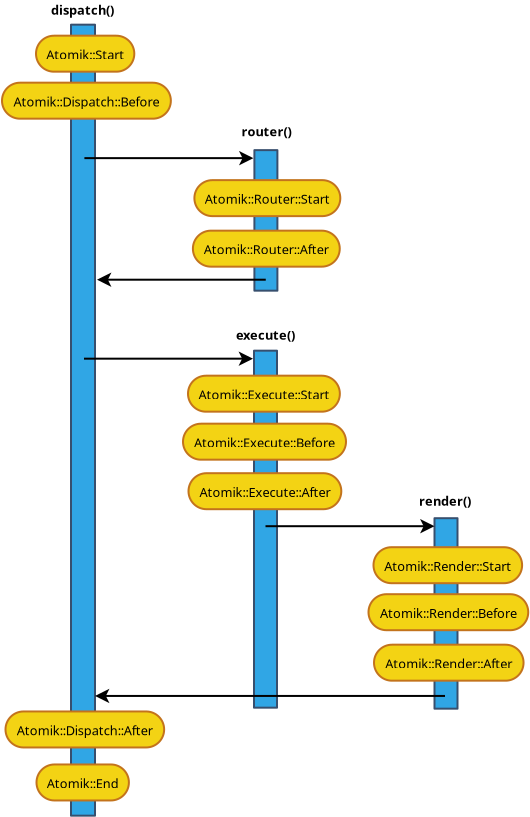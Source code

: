 <?xml version="1.0" encoding="UTF-8"?>
<dia:diagram xmlns:dia="http://www.lysator.liu.se/~alla/dia/">
  <dia:layer name="Arrière-plan" visible="true">
    <dia:object type="Standard - Box" version="0" id="O0">
      <dia:attribute name="obj_pos">
        <dia:point val="14.75,-1.2"/>
      </dia:attribute>
      <dia:attribute name="obj_bb">
        <dia:rectangle val="14.7,-1.25;16,38.4"/>
      </dia:attribute>
      <dia:attribute name="elem_corner">
        <dia:point val="14.75,-1.2"/>
      </dia:attribute>
      <dia:attribute name="elem_width">
        <dia:real val="1.2"/>
      </dia:attribute>
      <dia:attribute name="elem_height">
        <dia:real val="39.55"/>
      </dia:attribute>
      <dia:attribute name="border_color">
        <dia:color val="#374f6e"/>
      </dia:attribute>
      <dia:attribute name="inner_color">
        <dia:color val="#30a6e5"/>
      </dia:attribute>
      <dia:attribute name="show_background">
        <dia:boolean val="true"/>
      </dia:attribute>
      <dia:attribute name="corner_radius">
        <dia:real val="1.175e-38"/>
      </dia:attribute>
    </dia:object>
    <dia:object type="Standard - Text" version="1" id="O1">
      <dia:attribute name="obj_pos">
        <dia:point val="13.75,-1.7"/>
      </dia:attribute>
      <dia:attribute name="obj_bb">
        <dia:rectangle val="13.75,-2.243;17.1,-1.302"/>
      </dia:attribute>
      <dia:attribute name="text">
        <dia:composite type="text">
          <dia:attribute name="string">
            <dia:string>#dispatch()#</dia:string>
          </dia:attribute>
          <dia:attribute name="font">
            <dia:font family="sans" style="80" name="Helvetica-Bold"/>
          </dia:attribute>
          <dia:attribute name="height">
            <dia:real val="0.8"/>
          </dia:attribute>
          <dia:attribute name="pos">
            <dia:point val="13.75,-1.7"/>
          </dia:attribute>
          <dia:attribute name="color">
            <dia:color val="#000000"/>
          </dia:attribute>
          <dia:attribute name="alignment">
            <dia:enum val="0"/>
          </dia:attribute>
        </dia:composite>
      </dia:attribute>
      <dia:attribute name="valign">
        <dia:enum val="3"/>
      </dia:attribute>
    </dia:object>
    <dia:object type="UML - Activity" version="0" id="O2">
      <dia:attribute name="obj_pos">
        <dia:point val="13,-0.65"/>
      </dia:attribute>
      <dia:attribute name="obj_bb">
        <dia:rectangle val="13,-0.65;17.86,1.15"/>
      </dia:attribute>
      <dia:attribute name="elem_corner">
        <dia:point val="13,-0.65"/>
      </dia:attribute>
      <dia:attribute name="elem_width">
        <dia:real val="4.86"/>
      </dia:attribute>
      <dia:attribute name="elem_height">
        <dia:real val="1.8"/>
      </dia:attribute>
      <dia:attribute name="line_colour">
        <dia:color val="#c3731c"/>
      </dia:attribute>
      <dia:attribute name="fill_colour">
        <dia:color val="#f3d314"/>
      </dia:attribute>
      <dia:attribute name="text">
        <dia:composite type="text">
          <dia:attribute name="string">
            <dia:string>#Atomik::Start#</dia:string>
          </dia:attribute>
          <dia:attribute name="font">
            <dia:font family="sans" style="0" name="Helvetica"/>
          </dia:attribute>
          <dia:attribute name="height">
            <dia:real val="0.8"/>
          </dia:attribute>
          <dia:attribute name="pos">
            <dia:point val="15.43,0.393"/>
          </dia:attribute>
          <dia:attribute name="color">
            <dia:color val="#000000"/>
          </dia:attribute>
          <dia:attribute name="alignment">
            <dia:enum val="1"/>
          </dia:attribute>
        </dia:composite>
      </dia:attribute>
    </dia:object>
    <dia:object type="UML - Activity" version="0" id="O3">
      <dia:attribute name="obj_pos">
        <dia:point val="11.3,1.7"/>
      </dia:attribute>
      <dia:attribute name="obj_bb">
        <dia:rectangle val="11.3,1.7;19.605,3.5"/>
      </dia:attribute>
      <dia:attribute name="elem_corner">
        <dia:point val="11.3,1.7"/>
      </dia:attribute>
      <dia:attribute name="elem_width">
        <dia:real val="8.305"/>
      </dia:attribute>
      <dia:attribute name="elem_height">
        <dia:real val="1.8"/>
      </dia:attribute>
      <dia:attribute name="line_colour">
        <dia:color val="#c3731c"/>
      </dia:attribute>
      <dia:attribute name="fill_colour">
        <dia:color val="#f3d314"/>
      </dia:attribute>
      <dia:attribute name="text">
        <dia:composite type="text">
          <dia:attribute name="string">
            <dia:string>#Atomik::Dispatch::Before#</dia:string>
          </dia:attribute>
          <dia:attribute name="font">
            <dia:font family="sans" style="0" name="Helvetica"/>
          </dia:attribute>
          <dia:attribute name="height">
            <dia:real val="0.8"/>
          </dia:attribute>
          <dia:attribute name="pos">
            <dia:point val="15.453,2.743"/>
          </dia:attribute>
          <dia:attribute name="color">
            <dia:color val="#000000"/>
          </dia:attribute>
          <dia:attribute name="alignment">
            <dia:enum val="1"/>
          </dia:attribute>
        </dia:composite>
      </dia:attribute>
    </dia:object>
    <dia:object type="Standard - Box" version="0" id="O4">
      <dia:attribute name="obj_pos">
        <dia:point val="23.9,15.1"/>
      </dia:attribute>
      <dia:attribute name="obj_bb">
        <dia:rectangle val="23.85,15.05;25.1,33"/>
      </dia:attribute>
      <dia:attribute name="elem_corner">
        <dia:point val="23.9,15.1"/>
      </dia:attribute>
      <dia:attribute name="elem_width">
        <dia:real val="1.15"/>
      </dia:attribute>
      <dia:attribute name="elem_height">
        <dia:real val="17.85"/>
      </dia:attribute>
      <dia:attribute name="border_color">
        <dia:color val="#374f6e"/>
      </dia:attribute>
      <dia:attribute name="inner_color">
        <dia:color val="#30a6e5"/>
      </dia:attribute>
      <dia:attribute name="show_background">
        <dia:boolean val="true"/>
      </dia:attribute>
      <dia:attribute name="corner_radius">
        <dia:real val="1.175e-38"/>
      </dia:attribute>
    </dia:object>
    <dia:object type="UML - Activity" version="0" id="O5">
      <dia:attribute name="obj_pos">
        <dia:point val="20.6,16.35"/>
      </dia:attribute>
      <dia:attribute name="obj_bb">
        <dia:rectangle val="20.6,16.35;28.188,18.15"/>
      </dia:attribute>
      <dia:attribute name="elem_corner">
        <dia:point val="20.6,16.35"/>
      </dia:attribute>
      <dia:attribute name="elem_width">
        <dia:real val="7.588"/>
      </dia:attribute>
      <dia:attribute name="elem_height">
        <dia:real val="1.8"/>
      </dia:attribute>
      <dia:attribute name="line_colour">
        <dia:color val="#c3731c"/>
      </dia:attribute>
      <dia:attribute name="fill_colour">
        <dia:color val="#f3d314"/>
      </dia:attribute>
      <dia:attribute name="text">
        <dia:composite type="text">
          <dia:attribute name="string">
            <dia:string>#Atomik::Execute::Start#</dia:string>
          </dia:attribute>
          <dia:attribute name="font">
            <dia:font family="sans" style="0" name="Helvetica"/>
          </dia:attribute>
          <dia:attribute name="height">
            <dia:real val="0.8"/>
          </dia:attribute>
          <dia:attribute name="pos">
            <dia:point val="24.394,17.392"/>
          </dia:attribute>
          <dia:attribute name="color">
            <dia:color val="#000000"/>
          </dia:attribute>
          <dia:attribute name="alignment">
            <dia:enum val="1"/>
          </dia:attribute>
        </dia:composite>
      </dia:attribute>
    </dia:object>
    <dia:object type="UML - Activity" version="0" id="O6">
      <dia:attribute name="obj_pos">
        <dia:point val="20.35,18.75"/>
      </dia:attribute>
      <dia:attribute name="obj_bb">
        <dia:rectangle val="20.35,18.75;28.425,20.55"/>
      </dia:attribute>
      <dia:attribute name="elem_corner">
        <dia:point val="20.35,18.75"/>
      </dia:attribute>
      <dia:attribute name="elem_width">
        <dia:real val="8.075"/>
      </dia:attribute>
      <dia:attribute name="elem_height">
        <dia:real val="1.8"/>
      </dia:attribute>
      <dia:attribute name="line_colour">
        <dia:color val="#c3731c"/>
      </dia:attribute>
      <dia:attribute name="fill_colour">
        <dia:color val="#f3d314"/>
      </dia:attribute>
      <dia:attribute name="text">
        <dia:composite type="text">
          <dia:attribute name="string">
            <dia:string>#Atomik::Execute::Before#</dia:string>
          </dia:attribute>
          <dia:attribute name="font">
            <dia:font family="sans" style="0" name="Helvetica"/>
          </dia:attribute>
          <dia:attribute name="height">
            <dia:real val="0.8"/>
          </dia:attribute>
          <dia:attribute name="pos">
            <dia:point val="24.387,19.793"/>
          </dia:attribute>
          <dia:attribute name="color">
            <dia:color val="#000000"/>
          </dia:attribute>
          <dia:attribute name="alignment">
            <dia:enum val="1"/>
          </dia:attribute>
        </dia:composite>
      </dia:attribute>
    </dia:object>
    <dia:object type="UML - Activity" version="0" id="O7">
      <dia:attribute name="obj_pos">
        <dia:point val="20.625,21.225"/>
      </dia:attribute>
      <dia:attribute name="obj_bb">
        <dia:rectangle val="20.625,21.225;28.192,23.025"/>
      </dia:attribute>
      <dia:attribute name="elem_corner">
        <dia:point val="20.625,21.225"/>
      </dia:attribute>
      <dia:attribute name="elem_width">
        <dia:real val="7.567"/>
      </dia:attribute>
      <dia:attribute name="elem_height">
        <dia:real val="1.8"/>
      </dia:attribute>
      <dia:attribute name="line_colour">
        <dia:color val="#c3731c"/>
      </dia:attribute>
      <dia:attribute name="fill_colour">
        <dia:color val="#f3d314"/>
      </dia:attribute>
      <dia:attribute name="text">
        <dia:composite type="text">
          <dia:attribute name="string">
            <dia:string>#Atomik::Execute::After#</dia:string>
          </dia:attribute>
          <dia:attribute name="font">
            <dia:font family="sans" style="0" name="Helvetica"/>
          </dia:attribute>
          <dia:attribute name="height">
            <dia:real val="0.8"/>
          </dia:attribute>
          <dia:attribute name="pos">
            <dia:point val="24.409,22.267"/>
          </dia:attribute>
          <dia:attribute name="color">
            <dia:color val="#000000"/>
          </dia:attribute>
          <dia:attribute name="alignment">
            <dia:enum val="1"/>
          </dia:attribute>
        </dia:composite>
      </dia:attribute>
    </dia:object>
    <dia:object type="Standard - Line" version="0" id="O8">
      <dia:attribute name="obj_pos">
        <dia:point val="15.4,15.5"/>
      </dia:attribute>
      <dia:attribute name="obj_bb">
        <dia:rectangle val="15.35,15;23.9,16"/>
      </dia:attribute>
      <dia:attribute name="conn_endpoints">
        <dia:point val="15.4,15.5"/>
        <dia:point val="23.85,15.5"/>
      </dia:attribute>
      <dia:attribute name="numcp">
        <dia:int val="1"/>
      </dia:attribute>
      <dia:attribute name="end_arrow">
        <dia:enum val="22"/>
      </dia:attribute>
      <dia:attribute name="end_arrow_length">
        <dia:real val="0.5"/>
      </dia:attribute>
      <dia:attribute name="end_arrow_width">
        <dia:real val="0.5"/>
      </dia:attribute>
    </dia:object>
    <dia:object type="Standard - Box" version="0" id="O9">
      <dia:attribute name="obj_pos">
        <dia:point val="32.925,23.475"/>
      </dia:attribute>
      <dia:attribute name="obj_bb">
        <dia:rectangle val="32.875,23.425;34.125,33.05"/>
      </dia:attribute>
      <dia:attribute name="elem_corner">
        <dia:point val="32.925,23.475"/>
      </dia:attribute>
      <dia:attribute name="elem_width">
        <dia:real val="1.15"/>
      </dia:attribute>
      <dia:attribute name="elem_height">
        <dia:real val="9.525"/>
      </dia:attribute>
      <dia:attribute name="border_color">
        <dia:color val="#374f6e"/>
      </dia:attribute>
      <dia:attribute name="inner_color">
        <dia:color val="#30a6e5"/>
      </dia:attribute>
      <dia:attribute name="show_background">
        <dia:boolean val="true"/>
      </dia:attribute>
      <dia:attribute name="corner_radius">
        <dia:real val="1.175e-38"/>
      </dia:attribute>
    </dia:object>
    <dia:object type="UML - Activity" version="0" id="O10">
      <dia:attribute name="obj_pos">
        <dia:point val="29.875,24.925"/>
      </dia:attribute>
      <dia:attribute name="obj_bb">
        <dia:rectangle val="29.875,24.925;37.2,26.725"/>
      </dia:attribute>
      <dia:attribute name="elem_corner">
        <dia:point val="29.875,24.925"/>
      </dia:attribute>
      <dia:attribute name="elem_width">
        <dia:real val="7.325"/>
      </dia:attribute>
      <dia:attribute name="elem_height">
        <dia:real val="1.8"/>
      </dia:attribute>
      <dia:attribute name="line_colour">
        <dia:color val="#c3731c"/>
      </dia:attribute>
      <dia:attribute name="fill_colour">
        <dia:color val="#f3d314"/>
      </dia:attribute>
      <dia:attribute name="text">
        <dia:composite type="text">
          <dia:attribute name="string">
            <dia:string>#Atomik::Render::Start#</dia:string>
          </dia:attribute>
          <dia:attribute name="font">
            <dia:font family="sans" style="0" name="Helvetica"/>
          </dia:attribute>
          <dia:attribute name="height">
            <dia:real val="0.8"/>
          </dia:attribute>
          <dia:attribute name="pos">
            <dia:point val="33.538,25.968"/>
          </dia:attribute>
          <dia:attribute name="color">
            <dia:color val="#000000"/>
          </dia:attribute>
          <dia:attribute name="alignment">
            <dia:enum val="1"/>
          </dia:attribute>
        </dia:composite>
      </dia:attribute>
    </dia:object>
    <dia:object type="UML - Activity" version="0" id="O11">
      <dia:attribute name="obj_pos">
        <dia:point val="29.625,27.275"/>
      </dia:attribute>
      <dia:attribute name="obj_bb">
        <dia:rectangle val="29.625,27.275;37.438,29.075"/>
      </dia:attribute>
      <dia:attribute name="elem_corner">
        <dia:point val="29.625,27.275"/>
      </dia:attribute>
      <dia:attribute name="elem_width">
        <dia:real val="7.812"/>
      </dia:attribute>
      <dia:attribute name="elem_height">
        <dia:real val="1.8"/>
      </dia:attribute>
      <dia:attribute name="line_colour">
        <dia:color val="#c3731c"/>
      </dia:attribute>
      <dia:attribute name="fill_colour">
        <dia:color val="#f3d314"/>
      </dia:attribute>
      <dia:attribute name="text">
        <dia:composite type="text">
          <dia:attribute name="string">
            <dia:string>#Atomik::Render::Before#</dia:string>
          </dia:attribute>
          <dia:attribute name="font">
            <dia:font family="sans" style="0" name="Helvetica"/>
          </dia:attribute>
          <dia:attribute name="height">
            <dia:real val="0.8"/>
          </dia:attribute>
          <dia:attribute name="pos">
            <dia:point val="33.531,28.317"/>
          </dia:attribute>
          <dia:attribute name="color">
            <dia:color val="#000000"/>
          </dia:attribute>
          <dia:attribute name="alignment">
            <dia:enum val="1"/>
          </dia:attribute>
        </dia:composite>
      </dia:attribute>
    </dia:object>
    <dia:object type="UML - Activity" version="0" id="O12">
      <dia:attribute name="obj_pos">
        <dia:point val="29.9,29.8"/>
      </dia:attribute>
      <dia:attribute name="obj_bb">
        <dia:rectangle val="29.9,29.8;37.205,31.6"/>
      </dia:attribute>
      <dia:attribute name="elem_corner">
        <dia:point val="29.9,29.8"/>
      </dia:attribute>
      <dia:attribute name="elem_width">
        <dia:real val="7.305"/>
      </dia:attribute>
      <dia:attribute name="elem_height">
        <dia:real val="1.8"/>
      </dia:attribute>
      <dia:attribute name="line_colour">
        <dia:color val="#c3731c"/>
      </dia:attribute>
      <dia:attribute name="fill_colour">
        <dia:color val="#f3d314"/>
      </dia:attribute>
      <dia:attribute name="text">
        <dia:composite type="text">
          <dia:attribute name="string">
            <dia:string>#Atomik::Render::After#</dia:string>
          </dia:attribute>
          <dia:attribute name="font">
            <dia:font family="sans" style="0" name="Helvetica"/>
          </dia:attribute>
          <dia:attribute name="height">
            <dia:real val="0.8"/>
          </dia:attribute>
          <dia:attribute name="pos">
            <dia:point val="33.553,30.843"/>
          </dia:attribute>
          <dia:attribute name="color">
            <dia:color val="#000000"/>
          </dia:attribute>
          <dia:attribute name="alignment">
            <dia:enum val="1"/>
          </dia:attribute>
        </dia:composite>
      </dia:attribute>
    </dia:object>
    <dia:object type="Standard - Line" version="0" id="O13">
      <dia:attribute name="obj_pos">
        <dia:point val="24.475,23.875"/>
      </dia:attribute>
      <dia:attribute name="obj_bb">
        <dia:rectangle val="24.425,23.375;32.975,24.375"/>
      </dia:attribute>
      <dia:attribute name="conn_endpoints">
        <dia:point val="24.475,23.875"/>
        <dia:point val="32.925,23.875"/>
      </dia:attribute>
      <dia:attribute name="numcp">
        <dia:int val="1"/>
      </dia:attribute>
      <dia:attribute name="end_arrow">
        <dia:enum val="22"/>
      </dia:attribute>
      <dia:attribute name="end_arrow_length">
        <dia:real val="0.5"/>
      </dia:attribute>
      <dia:attribute name="end_arrow_width">
        <dia:real val="0.5"/>
      </dia:attribute>
    </dia:object>
    <dia:object type="Standard - Line" version="0" id="O14">
      <dia:attribute name="obj_pos">
        <dia:point val="33.45,32.362"/>
      </dia:attribute>
      <dia:attribute name="obj_bb">
        <dia:rectangle val="15.9,31.863;33.5,32.862"/>
      </dia:attribute>
      <dia:attribute name="conn_endpoints">
        <dia:point val="33.45,32.362"/>
        <dia:point val="15.95,32.362"/>
      </dia:attribute>
      <dia:attribute name="numcp">
        <dia:int val="1"/>
      </dia:attribute>
      <dia:attribute name="end_arrow">
        <dia:enum val="22"/>
      </dia:attribute>
      <dia:attribute name="end_arrow_length">
        <dia:real val="0.5"/>
      </dia:attribute>
      <dia:attribute name="end_arrow_width">
        <dia:real val="0.5"/>
      </dia:attribute>
    </dia:object>
    <dia:object type="UML - Activity" version="0" id="O15">
      <dia:attribute name="obj_pos">
        <dia:point val="11.475,33.138"/>
      </dia:attribute>
      <dia:attribute name="obj_bb">
        <dia:rectangle val="11.475,33.138;19.273,34.938"/>
      </dia:attribute>
      <dia:attribute name="elem_corner">
        <dia:point val="11.475,33.138"/>
      </dia:attribute>
      <dia:attribute name="elem_width">
        <dia:real val="7.797"/>
      </dia:attribute>
      <dia:attribute name="elem_height">
        <dia:real val="1.8"/>
      </dia:attribute>
      <dia:attribute name="line_colour">
        <dia:color val="#c3731c"/>
      </dia:attribute>
      <dia:attribute name="fill_colour">
        <dia:color val="#f3d314"/>
      </dia:attribute>
      <dia:attribute name="text">
        <dia:composite type="text">
          <dia:attribute name="string">
            <dia:string>#Atomik::Dispatch::After#</dia:string>
          </dia:attribute>
          <dia:attribute name="font">
            <dia:font family="sans" style="0" name="Helvetica"/>
          </dia:attribute>
          <dia:attribute name="height">
            <dia:real val="0.8"/>
          </dia:attribute>
          <dia:attribute name="pos">
            <dia:point val="15.374,34.18"/>
          </dia:attribute>
          <dia:attribute name="color">
            <dia:color val="#000000"/>
          </dia:attribute>
          <dia:attribute name="alignment">
            <dia:enum val="1"/>
          </dia:attribute>
        </dia:composite>
      </dia:attribute>
    </dia:object>
    <dia:object type="UML - Activity" version="0" id="O16">
      <dia:attribute name="obj_pos">
        <dia:point val="13.025,35.788"/>
      </dia:attribute>
      <dia:attribute name="obj_bb">
        <dia:rectangle val="13.025,35.788;17.57,37.587"/>
      </dia:attribute>
      <dia:attribute name="elem_corner">
        <dia:point val="13.025,35.788"/>
      </dia:attribute>
      <dia:attribute name="elem_width">
        <dia:real val="4.545"/>
      </dia:attribute>
      <dia:attribute name="elem_height">
        <dia:real val="1.8"/>
      </dia:attribute>
      <dia:attribute name="line_colour">
        <dia:color val="#c3731c"/>
      </dia:attribute>
      <dia:attribute name="fill_colour">
        <dia:color val="#f3d314"/>
      </dia:attribute>
      <dia:attribute name="text">
        <dia:composite type="text">
          <dia:attribute name="string">
            <dia:string>#Atomik::End#</dia:string>
          </dia:attribute>
          <dia:attribute name="font">
            <dia:font family="sans" style="0" name="Helvetica"/>
          </dia:attribute>
          <dia:attribute name="height">
            <dia:real val="0.8"/>
          </dia:attribute>
          <dia:attribute name="pos">
            <dia:point val="15.297,36.83"/>
          </dia:attribute>
          <dia:attribute name="color">
            <dia:color val="#000000"/>
          </dia:attribute>
          <dia:attribute name="alignment">
            <dia:enum val="1"/>
          </dia:attribute>
        </dia:composite>
      </dia:attribute>
    </dia:object>
    <dia:object type="Standard - Text" version="1" id="O17">
      <dia:attribute name="obj_pos">
        <dia:point val="23,14.55"/>
      </dia:attribute>
      <dia:attribute name="obj_bb">
        <dia:rectangle val="23,14.008;26.137,14.947"/>
      </dia:attribute>
      <dia:attribute name="text">
        <dia:composite type="text">
          <dia:attribute name="string">
            <dia:string>#execute()#</dia:string>
          </dia:attribute>
          <dia:attribute name="font">
            <dia:font family="sans" style="80" name="Helvetica-Bold"/>
          </dia:attribute>
          <dia:attribute name="height">
            <dia:real val="0.8"/>
          </dia:attribute>
          <dia:attribute name="pos">
            <dia:point val="23,14.55"/>
          </dia:attribute>
          <dia:attribute name="color">
            <dia:color val="#000000"/>
          </dia:attribute>
          <dia:attribute name="alignment">
            <dia:enum val="0"/>
          </dia:attribute>
        </dia:composite>
      </dia:attribute>
      <dia:attribute name="valign">
        <dia:enum val="3"/>
      </dia:attribute>
    </dia:object>
    <dia:object type="Standard - Text" version="1" id="O18">
      <dia:attribute name="obj_pos">
        <dia:point val="32.15,22.85"/>
      </dia:attribute>
      <dia:attribute name="obj_bb">
        <dia:rectangle val="32.15,22.308;34.883,23.247"/>
      </dia:attribute>
      <dia:attribute name="text">
        <dia:composite type="text">
          <dia:attribute name="string">
            <dia:string>#render()#</dia:string>
          </dia:attribute>
          <dia:attribute name="font">
            <dia:font family="sans" style="80" name="Helvetica-Bold"/>
          </dia:attribute>
          <dia:attribute name="height">
            <dia:real val="0.8"/>
          </dia:attribute>
          <dia:attribute name="pos">
            <dia:point val="32.15,22.85"/>
          </dia:attribute>
          <dia:attribute name="color">
            <dia:color val="#000000"/>
          </dia:attribute>
          <dia:attribute name="alignment">
            <dia:enum val="0"/>
          </dia:attribute>
        </dia:composite>
      </dia:attribute>
      <dia:attribute name="valign">
        <dia:enum val="3"/>
      </dia:attribute>
    </dia:object>
    <dia:object type="Standard - Box" version="0" id="O19">
      <dia:attribute name="obj_pos">
        <dia:point val="23.92,5.072"/>
      </dia:attribute>
      <dia:attribute name="obj_bb">
        <dia:rectangle val="23.87,5.022;25.12,12.15"/>
      </dia:attribute>
      <dia:attribute name="elem_corner">
        <dia:point val="23.92,5.072"/>
      </dia:attribute>
      <dia:attribute name="elem_width">
        <dia:real val="1.15"/>
      </dia:attribute>
      <dia:attribute name="elem_height">
        <dia:real val="7.028"/>
      </dia:attribute>
      <dia:attribute name="border_color">
        <dia:color val="#374f6e"/>
      </dia:attribute>
      <dia:attribute name="inner_color">
        <dia:color val="#30a6e5"/>
      </dia:attribute>
      <dia:attribute name="show_background">
        <dia:boolean val="true"/>
      </dia:attribute>
      <dia:attribute name="corner_radius">
        <dia:real val="1.175e-38"/>
      </dia:attribute>
    </dia:object>
    <dia:object type="UML - Activity" version="0" id="O20">
      <dia:attribute name="obj_pos">
        <dia:point val="20.92,6.572"/>
      </dia:attribute>
      <dia:attribute name="obj_bb">
        <dia:rectangle val="20.92,6.572;28.1,8.373"/>
      </dia:attribute>
      <dia:attribute name="elem_corner">
        <dia:point val="20.92,6.572"/>
      </dia:attribute>
      <dia:attribute name="elem_width">
        <dia:real val="7.18"/>
      </dia:attribute>
      <dia:attribute name="elem_height">
        <dia:real val="1.8"/>
      </dia:attribute>
      <dia:attribute name="line_colour">
        <dia:color val="#c3731c"/>
      </dia:attribute>
      <dia:attribute name="fill_colour">
        <dia:color val="#f3d314"/>
      </dia:attribute>
      <dia:attribute name="text">
        <dia:composite type="text">
          <dia:attribute name="string">
            <dia:string>#Atomik::Router::Start#</dia:string>
          </dia:attribute>
          <dia:attribute name="font">
            <dia:font family="sans" style="0" name="Helvetica"/>
          </dia:attribute>
          <dia:attribute name="height">
            <dia:real val="0.8"/>
          </dia:attribute>
          <dia:attribute name="pos">
            <dia:point val="24.51,7.615"/>
          </dia:attribute>
          <dia:attribute name="color">
            <dia:color val="#000000"/>
          </dia:attribute>
          <dia:attribute name="alignment">
            <dia:enum val="1"/>
          </dia:attribute>
        </dia:composite>
      </dia:attribute>
    </dia:object>
    <dia:object type="UML - Activity" version="0" id="O21">
      <dia:attribute name="obj_pos">
        <dia:point val="20.845,9.098"/>
      </dia:attribute>
      <dia:attribute name="obj_bb">
        <dia:rectangle val="20.845,9.098;28.005,10.898"/>
      </dia:attribute>
      <dia:attribute name="elem_corner">
        <dia:point val="20.845,9.098"/>
      </dia:attribute>
      <dia:attribute name="elem_width">
        <dia:real val="7.16"/>
      </dia:attribute>
      <dia:attribute name="elem_height">
        <dia:real val="1.8"/>
      </dia:attribute>
      <dia:attribute name="line_colour">
        <dia:color val="#c3731c"/>
      </dia:attribute>
      <dia:attribute name="fill_colour">
        <dia:color val="#f3d314"/>
      </dia:attribute>
      <dia:attribute name="text">
        <dia:composite type="text">
          <dia:attribute name="string">
            <dia:string>#Atomik::Router::After#</dia:string>
          </dia:attribute>
          <dia:attribute name="font">
            <dia:font family="sans" style="0" name="Helvetica"/>
          </dia:attribute>
          <dia:attribute name="height">
            <dia:real val="0.8"/>
          </dia:attribute>
          <dia:attribute name="pos">
            <dia:point val="24.425,10.14"/>
          </dia:attribute>
          <dia:attribute name="color">
            <dia:color val="#000000"/>
          </dia:attribute>
          <dia:attribute name="alignment">
            <dia:enum val="1"/>
          </dia:attribute>
        </dia:composite>
      </dia:attribute>
    </dia:object>
    <dia:object type="Standard - Line" version="0" id="O22">
      <dia:attribute name="obj_pos">
        <dia:point val="15.42,5.473"/>
      </dia:attribute>
      <dia:attribute name="obj_bb">
        <dia:rectangle val="15.37,4.973;23.92,5.973"/>
      </dia:attribute>
      <dia:attribute name="conn_endpoints">
        <dia:point val="15.42,5.473"/>
        <dia:point val="23.87,5.473"/>
      </dia:attribute>
      <dia:attribute name="numcp">
        <dia:int val="1"/>
      </dia:attribute>
      <dia:attribute name="end_arrow">
        <dia:enum val="22"/>
      </dia:attribute>
      <dia:attribute name="end_arrow_length">
        <dia:real val="0.5"/>
      </dia:attribute>
      <dia:attribute name="end_arrow_width">
        <dia:real val="0.5"/>
      </dia:attribute>
    </dia:object>
    <dia:object type="Standard - Text" version="1" id="O23">
      <dia:attribute name="obj_pos">
        <dia:point val="23.27,4.372"/>
      </dia:attribute>
      <dia:attribute name="obj_bb">
        <dia:rectangle val="23.27,3.813;25.887,4.804"/>
      </dia:attribute>
      <dia:attribute name="text">
        <dia:composite type="text">
          <dia:attribute name="string">
            <dia:string>#router()#</dia:string>
          </dia:attribute>
          <dia:attribute name="font">
            <dia:font family="sans" style="80" name="Helvetica-Bold"/>
          </dia:attribute>
          <dia:attribute name="height">
            <dia:real val="0.8"/>
          </dia:attribute>
          <dia:attribute name="pos">
            <dia:point val="23.27,4.372"/>
          </dia:attribute>
          <dia:attribute name="color">
            <dia:color val="#000000"/>
          </dia:attribute>
          <dia:attribute name="alignment">
            <dia:enum val="0"/>
          </dia:attribute>
        </dia:composite>
      </dia:attribute>
      <dia:attribute name="valign">
        <dia:enum val="3"/>
      </dia:attribute>
    </dia:object>
    <dia:object type="Standard - Line" version="0" id="O24">
      <dia:attribute name="obj_pos">
        <dia:point val="24.488,11.55"/>
      </dia:attribute>
      <dia:attribute name="obj_bb">
        <dia:rectangle val="16,11.05;24.538,12.05"/>
      </dia:attribute>
      <dia:attribute name="conn_endpoints">
        <dia:point val="24.488,11.55"/>
        <dia:point val="16.05,11.55"/>
      </dia:attribute>
      <dia:attribute name="numcp">
        <dia:int val="1"/>
      </dia:attribute>
      <dia:attribute name="end_arrow">
        <dia:enum val="22"/>
      </dia:attribute>
      <dia:attribute name="end_arrow_length">
        <dia:real val="0.5"/>
      </dia:attribute>
      <dia:attribute name="end_arrow_width">
        <dia:real val="0.5"/>
      </dia:attribute>
    </dia:object>
  </dia:layer>
</dia:diagram>
